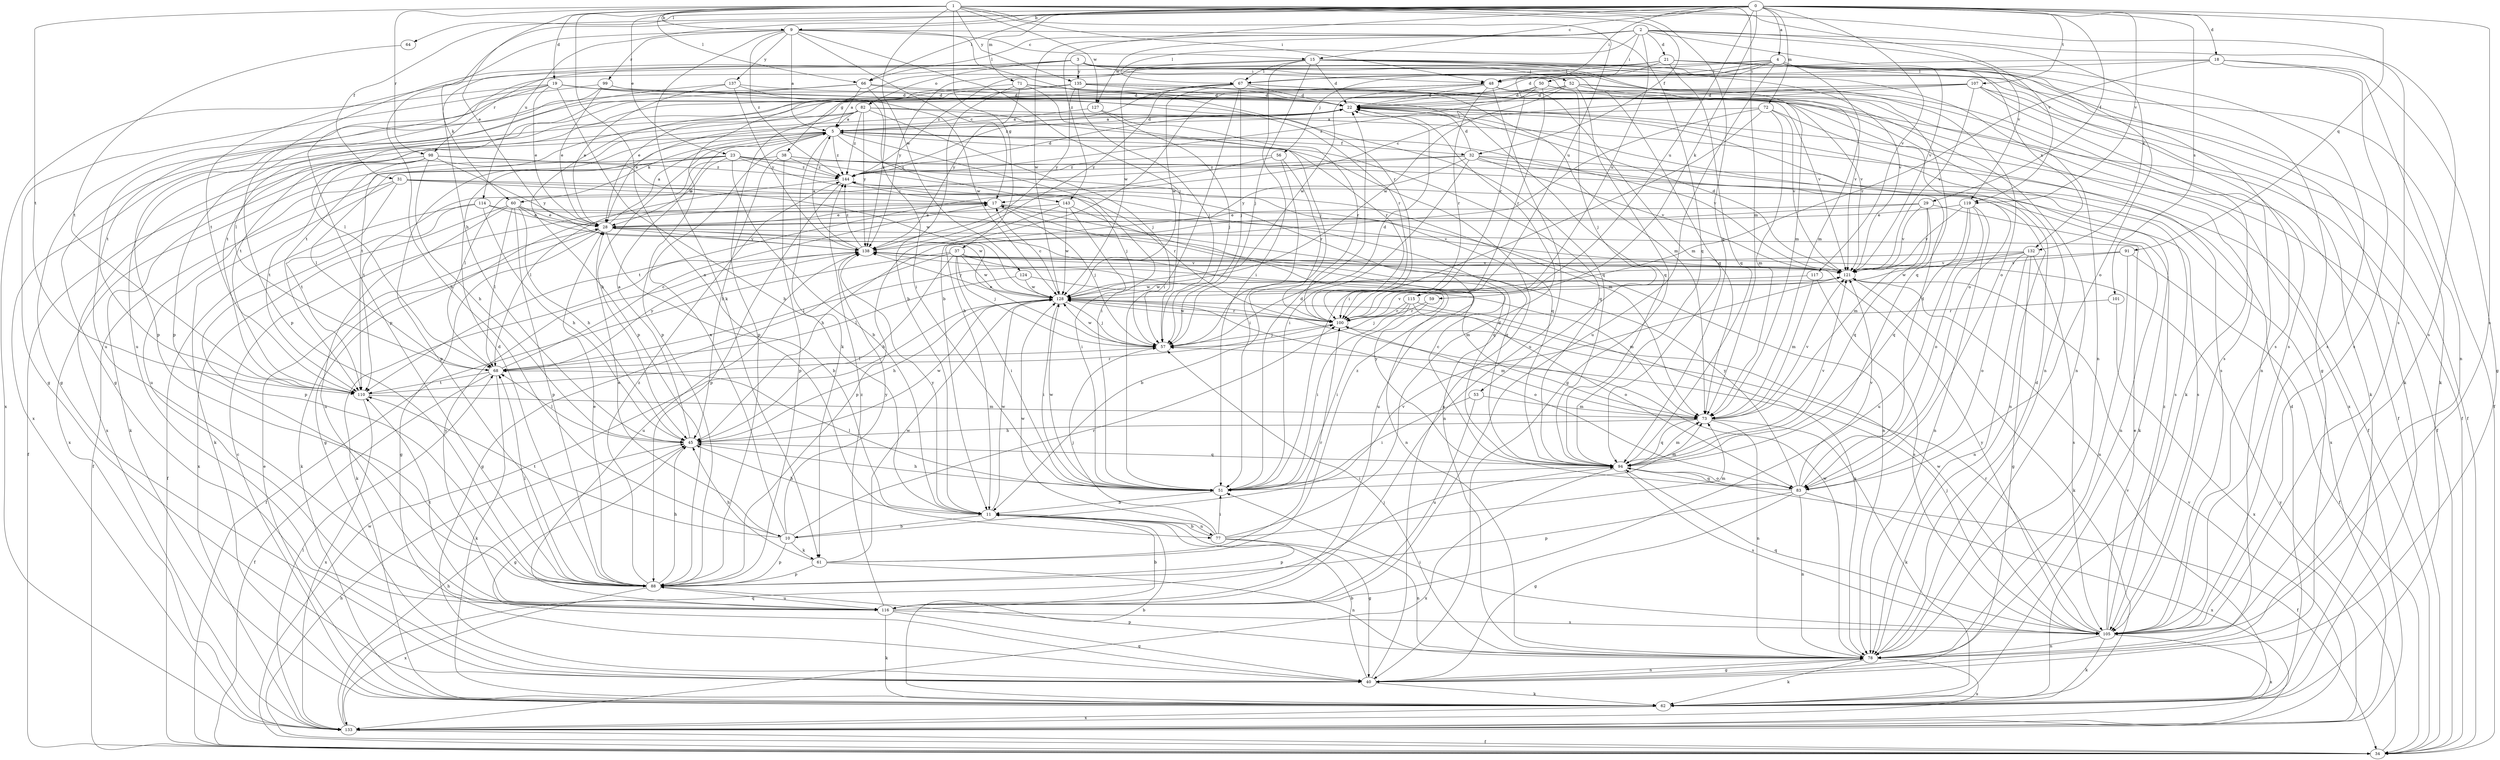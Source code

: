 strict digraph  {
0;
1;
2;
3;
4;
5;
9;
10;
11;
15;
17;
18;
19;
21;
22;
23;
28;
29;
31;
32;
34;
37;
38;
40;
45;
48;
50;
51;
52;
53;
56;
57;
59;
60;
61;
62;
64;
66;
67;
68;
71;
72;
73;
77;
78;
82;
83;
88;
91;
94;
98;
99;
100;
101;
105;
107;
110;
114;
115;
116;
117;
119;
121;
124;
127;
128;
132;
133;
135;
137;
138;
143;
144;
0 -> 4  [label=a];
0 -> 9  [label=b];
0 -> 15  [label=c];
0 -> 18  [label=d];
0 -> 29  [label=f];
0 -> 31  [label=f];
0 -> 45  [label=h];
0 -> 48  [label=i];
0 -> 59  [label=k];
0 -> 64  [label=l];
0 -> 66  [label=l];
0 -> 71  [label=m];
0 -> 72  [label=m];
0 -> 91  [label=q];
0 -> 101  [label=s];
0 -> 105  [label=s];
0 -> 107  [label=t];
0 -> 114  [label=u];
0 -> 115  [label=u];
0 -> 117  [label=v];
0 -> 119  [label=v];
0 -> 143  [label=z];
1 -> 9  [label=b];
1 -> 19  [label=d];
1 -> 23  [label=e];
1 -> 28  [label=e];
1 -> 32  [label=f];
1 -> 37  [label=g];
1 -> 48  [label=i];
1 -> 66  [label=l];
1 -> 73  [label=m];
1 -> 77  [label=n];
1 -> 94  [label=q];
1 -> 98  [label=r];
1 -> 105  [label=s];
1 -> 110  [label=t];
1 -> 115  [label=u];
1 -> 119  [label=v];
1 -> 124  [label=w];
1 -> 127  [label=w];
1 -> 135  [label=y];
2 -> 21  [label=d];
2 -> 48  [label=i];
2 -> 66  [label=l];
2 -> 67  [label=l];
2 -> 105  [label=s];
2 -> 115  [label=u];
2 -> 119  [label=v];
2 -> 121  [label=v];
2 -> 127  [label=w];
2 -> 128  [label=w];
2 -> 132  [label=x];
3 -> 48  [label=i];
3 -> 52  [label=j];
3 -> 53  [label=j];
3 -> 60  [label=k];
3 -> 82  [label=o];
3 -> 83  [label=o];
3 -> 88  [label=p];
3 -> 94  [label=q];
3 -> 98  [label=r];
3 -> 135  [label=y];
4 -> 22  [label=d];
4 -> 38  [label=g];
4 -> 40  [label=g];
4 -> 48  [label=i];
4 -> 50  [label=i];
4 -> 56  [label=j];
4 -> 73  [label=m];
4 -> 83  [label=o];
4 -> 105  [label=s];
4 -> 116  [label=u];
4 -> 132  [label=x];
5 -> 22  [label=d];
5 -> 32  [label=f];
5 -> 45  [label=h];
5 -> 51  [label=i];
5 -> 60  [label=k];
5 -> 61  [label=k];
5 -> 88  [label=p];
5 -> 94  [label=q];
5 -> 121  [label=v];
5 -> 133  [label=x];
5 -> 143  [label=z];
5 -> 144  [label=z];
9 -> 5  [label=a];
9 -> 10  [label=b];
9 -> 15  [label=c];
9 -> 17  [label=c];
9 -> 57  [label=j];
9 -> 61  [label=k];
9 -> 94  [label=q];
9 -> 99  [label=r];
9 -> 100  [label=r];
9 -> 137  [label=y];
9 -> 144  [label=z];
10 -> 5  [label=a];
10 -> 28  [label=e];
10 -> 61  [label=k];
10 -> 88  [label=p];
10 -> 100  [label=r];
10 -> 110  [label=t];
10 -> 121  [label=v];
10 -> 138  [label=y];
11 -> 10  [label=b];
11 -> 40  [label=g];
11 -> 45  [label=h];
11 -> 77  [label=n];
11 -> 128  [label=w];
11 -> 138  [label=y];
15 -> 22  [label=d];
15 -> 51  [label=i];
15 -> 57  [label=j];
15 -> 62  [label=k];
15 -> 67  [label=l];
15 -> 73  [label=m];
15 -> 78  [label=n];
15 -> 105  [label=s];
15 -> 110  [label=t];
15 -> 121  [label=v];
15 -> 128  [label=w];
17 -> 28  [label=e];
17 -> 40  [label=g];
17 -> 57  [label=j];
17 -> 94  [label=q];
17 -> 121  [label=v];
18 -> 40  [label=g];
18 -> 67  [label=l];
18 -> 78  [label=n];
18 -> 100  [label=r];
18 -> 105  [label=s];
18 -> 144  [label=z];
19 -> 11  [label=b];
19 -> 22  [label=d];
19 -> 28  [label=e];
19 -> 40  [label=g];
19 -> 51  [label=i];
19 -> 110  [label=t];
19 -> 128  [label=w];
19 -> 133  [label=x];
21 -> 34  [label=f];
21 -> 62  [label=k];
21 -> 67  [label=l];
21 -> 88  [label=p];
21 -> 94  [label=q];
21 -> 100  [label=r];
21 -> 105  [label=s];
21 -> 138  [label=y];
22 -> 5  [label=a];
22 -> 34  [label=f];
22 -> 110  [label=t];
23 -> 11  [label=b];
23 -> 28  [label=e];
23 -> 57  [label=j];
23 -> 68  [label=l];
23 -> 73  [label=m];
23 -> 94  [label=q];
23 -> 116  [label=u];
23 -> 133  [label=x];
23 -> 144  [label=z];
28 -> 5  [label=a];
28 -> 11  [label=b];
28 -> 40  [label=g];
28 -> 62  [label=k];
28 -> 78  [label=n];
28 -> 138  [label=y];
29 -> 28  [label=e];
29 -> 45  [label=h];
29 -> 73  [label=m];
29 -> 78  [label=n];
29 -> 94  [label=q];
29 -> 121  [label=v];
31 -> 17  [label=c];
31 -> 34  [label=f];
31 -> 62  [label=k];
31 -> 78  [label=n];
31 -> 100  [label=r];
31 -> 110  [label=t];
32 -> 22  [label=d];
32 -> 51  [label=i];
32 -> 62  [label=k];
32 -> 68  [label=l];
32 -> 78  [label=n];
32 -> 105  [label=s];
32 -> 121  [label=v];
32 -> 138  [label=y];
32 -> 144  [label=z];
34 -> 45  [label=h];
34 -> 128  [label=w];
34 -> 138  [label=y];
37 -> 34  [label=f];
37 -> 40  [label=g];
37 -> 45  [label=h];
37 -> 51  [label=i];
37 -> 57  [label=j];
37 -> 73  [label=m];
37 -> 121  [label=v];
37 -> 128  [label=w];
38 -> 45  [label=h];
38 -> 88  [label=p];
38 -> 105  [label=s];
38 -> 110  [label=t];
38 -> 133  [label=x];
38 -> 144  [label=z];
40 -> 5  [label=a];
40 -> 11  [label=b];
40 -> 62  [label=k];
40 -> 78  [label=n];
45 -> 5  [label=a];
45 -> 40  [label=g];
45 -> 68  [label=l];
45 -> 94  [label=q];
45 -> 128  [label=w];
48 -> 11  [label=b];
48 -> 22  [label=d];
48 -> 68  [label=l];
48 -> 73  [label=m];
48 -> 78  [label=n];
48 -> 100  [label=r];
48 -> 116  [label=u];
48 -> 121  [label=v];
48 -> 128  [label=w];
50 -> 22  [label=d];
50 -> 88  [label=p];
50 -> 94  [label=q];
50 -> 100  [label=r];
50 -> 133  [label=x];
50 -> 144  [label=z];
51 -> 11  [label=b];
51 -> 22  [label=d];
51 -> 45  [label=h];
51 -> 68  [label=l];
51 -> 73  [label=m];
51 -> 128  [label=w];
52 -> 22  [label=d];
52 -> 34  [label=f];
52 -> 40  [label=g];
52 -> 62  [label=k];
52 -> 110  [label=t];
52 -> 121  [label=v];
52 -> 128  [label=w];
53 -> 51  [label=i];
53 -> 73  [label=m];
53 -> 116  [label=u];
56 -> 51  [label=i];
56 -> 100  [label=r];
56 -> 110  [label=t];
56 -> 144  [label=z];
57 -> 22  [label=d];
57 -> 28  [label=e];
57 -> 68  [label=l];
57 -> 128  [label=w];
59 -> 51  [label=i];
59 -> 100  [label=r];
60 -> 28  [label=e];
60 -> 45  [label=h];
60 -> 68  [label=l];
60 -> 78  [label=n];
60 -> 88  [label=p];
60 -> 116  [label=u];
60 -> 128  [label=w];
60 -> 133  [label=x];
61 -> 45  [label=h];
61 -> 78  [label=n];
61 -> 88  [label=p];
61 -> 100  [label=r];
61 -> 128  [label=w];
61 -> 144  [label=z];
62 -> 11  [label=b];
62 -> 17  [label=c];
62 -> 22  [label=d];
62 -> 28  [label=e];
62 -> 121  [label=v];
62 -> 133  [label=x];
64 -> 110  [label=t];
66 -> 5  [label=a];
66 -> 22  [label=d];
66 -> 68  [label=l];
66 -> 116  [label=u];
66 -> 121  [label=v];
66 -> 138  [label=y];
67 -> 22  [label=d];
67 -> 51  [label=i];
67 -> 57  [label=j];
67 -> 78  [label=n];
67 -> 83  [label=o];
67 -> 88  [label=p];
67 -> 128  [label=w];
67 -> 138  [label=y];
67 -> 144  [label=z];
68 -> 17  [label=c];
68 -> 34  [label=f];
68 -> 62  [label=k];
68 -> 110  [label=t];
68 -> 138  [label=y];
71 -> 11  [label=b];
71 -> 22  [label=d];
71 -> 34  [label=f];
71 -> 57  [label=j];
71 -> 88  [label=p];
71 -> 138  [label=y];
72 -> 5  [label=a];
72 -> 11  [label=b];
72 -> 51  [label=i];
72 -> 73  [label=m];
72 -> 105  [label=s];
72 -> 121  [label=v];
73 -> 45  [label=h];
73 -> 62  [label=k];
73 -> 78  [label=n];
73 -> 94  [label=q];
73 -> 121  [label=v];
77 -> 11  [label=b];
77 -> 22  [label=d];
77 -> 51  [label=i];
77 -> 57  [label=j];
77 -> 73  [label=m];
77 -> 78  [label=n];
77 -> 88  [label=p];
77 -> 128  [label=w];
78 -> 22  [label=d];
78 -> 40  [label=g];
78 -> 57  [label=j];
78 -> 62  [label=k];
78 -> 88  [label=p];
78 -> 128  [label=w];
78 -> 133  [label=x];
82 -> 5  [label=a];
82 -> 28  [label=e];
82 -> 34  [label=f];
82 -> 57  [label=j];
82 -> 100  [label=r];
82 -> 110  [label=t];
82 -> 133  [label=x];
82 -> 138  [label=y];
82 -> 144  [label=z];
83 -> 17  [label=c];
83 -> 22  [label=d];
83 -> 40  [label=g];
83 -> 78  [label=n];
83 -> 88  [label=p];
83 -> 94  [label=q];
83 -> 121  [label=v];
83 -> 133  [label=x];
83 -> 138  [label=y];
88 -> 22  [label=d];
88 -> 28  [label=e];
88 -> 45  [label=h];
88 -> 68  [label=l];
88 -> 116  [label=u];
88 -> 133  [label=x];
88 -> 144  [label=z];
91 -> 11  [label=b];
91 -> 34  [label=f];
91 -> 78  [label=n];
91 -> 121  [label=v];
94 -> 34  [label=f];
94 -> 51  [label=i];
94 -> 73  [label=m];
94 -> 83  [label=o];
94 -> 105  [label=s];
94 -> 121  [label=v];
94 -> 133  [label=x];
94 -> 138  [label=y];
98 -> 34  [label=f];
98 -> 45  [label=h];
98 -> 62  [label=k];
98 -> 110  [label=t];
98 -> 128  [label=w];
98 -> 138  [label=y];
98 -> 144  [label=z];
99 -> 22  [label=d];
99 -> 28  [label=e];
99 -> 40  [label=g];
99 -> 88  [label=p];
99 -> 94  [label=q];
100 -> 57  [label=j];
100 -> 73  [label=m];
100 -> 121  [label=v];
100 -> 128  [label=w];
101 -> 100  [label=r];
101 -> 133  [label=x];
105 -> 28  [label=e];
105 -> 51  [label=i];
105 -> 57  [label=j];
105 -> 62  [label=k];
105 -> 78  [label=n];
105 -> 94  [label=q];
105 -> 100  [label=r];
105 -> 128  [label=w];
105 -> 133  [label=x];
105 -> 138  [label=y];
105 -> 144  [label=z];
107 -> 17  [label=c];
107 -> 22  [label=d];
107 -> 28  [label=e];
107 -> 34  [label=f];
107 -> 62  [label=k];
107 -> 78  [label=n];
107 -> 121  [label=v];
110 -> 73  [label=m];
110 -> 100  [label=r];
110 -> 133  [label=x];
114 -> 28  [label=e];
114 -> 34  [label=f];
114 -> 45  [label=h];
114 -> 88  [label=p];
114 -> 94  [label=q];
115 -> 51  [label=i];
115 -> 57  [label=j];
115 -> 78  [label=n];
115 -> 83  [label=o];
115 -> 100  [label=r];
116 -> 11  [label=b];
116 -> 40  [label=g];
116 -> 62  [label=k];
116 -> 105  [label=s];
116 -> 110  [label=t];
116 -> 138  [label=y];
116 -> 144  [label=z];
117 -> 73  [label=m];
117 -> 105  [label=s];
117 -> 128  [label=w];
119 -> 28  [label=e];
119 -> 78  [label=n];
119 -> 83  [label=o];
119 -> 94  [label=q];
119 -> 116  [label=u];
119 -> 121  [label=v];
121 -> 22  [label=d];
121 -> 62  [label=k];
121 -> 128  [label=w];
124 -> 68  [label=l];
124 -> 73  [label=m];
124 -> 128  [label=w];
127 -> 5  [label=a];
127 -> 57  [label=j];
127 -> 100  [label=r];
128 -> 17  [label=c];
128 -> 45  [label=h];
128 -> 51  [label=i];
128 -> 57  [label=j];
128 -> 83  [label=o];
128 -> 100  [label=r];
128 -> 138  [label=y];
132 -> 40  [label=g];
132 -> 68  [label=l];
132 -> 78  [label=n];
132 -> 83  [label=o];
132 -> 105  [label=s];
132 -> 121  [label=v];
132 -> 128  [label=w];
133 -> 34  [label=f];
133 -> 45  [label=h];
133 -> 68  [label=l];
133 -> 94  [label=q];
133 -> 121  [label=v];
135 -> 22  [label=d];
135 -> 40  [label=g];
135 -> 57  [label=j];
135 -> 73  [label=m];
135 -> 94  [label=q];
135 -> 105  [label=s];
135 -> 110  [label=t];
135 -> 116  [label=u];
135 -> 138  [label=y];
137 -> 22  [label=d];
137 -> 28  [label=e];
137 -> 88  [label=p];
137 -> 100  [label=r];
137 -> 138  [label=y];
138 -> 5  [label=a];
138 -> 62  [label=k];
138 -> 116  [label=u];
138 -> 121  [label=v];
138 -> 144  [label=z];
143 -> 28  [label=e];
143 -> 51  [label=i];
143 -> 88  [label=p];
143 -> 116  [label=u];
143 -> 128  [label=w];
144 -> 17  [label=c];
144 -> 22  [label=d];
144 -> 68  [label=l];
144 -> 88  [label=p];
}
